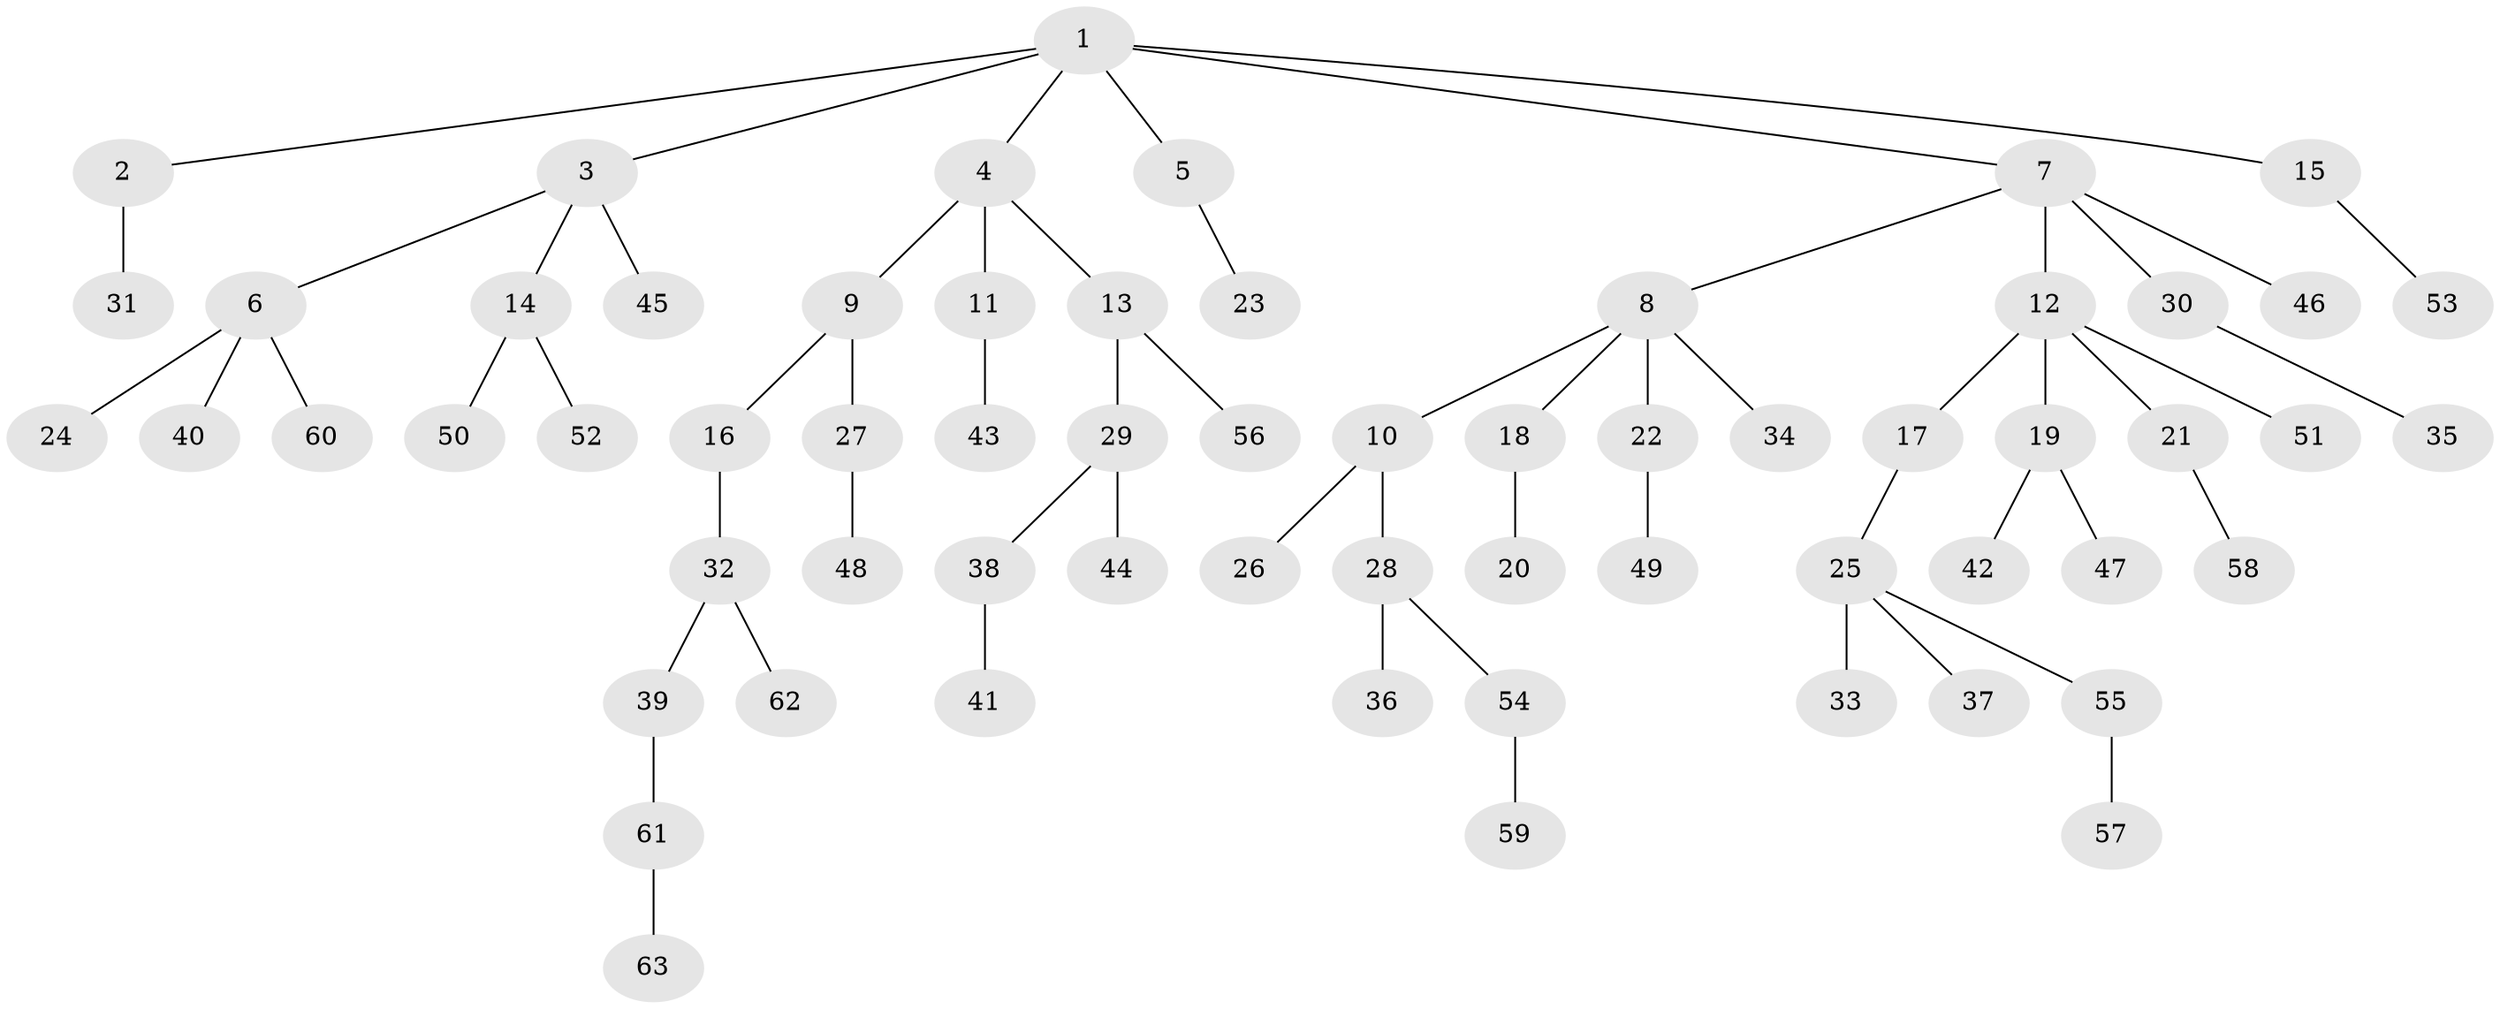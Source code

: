 // original degree distribution, {7: 0.008130081300813009, 2: 0.3089430894308943, 5: 0.04065040650406504, 3: 0.15447154471544716, 6: 0.016260162601626018, 4: 0.024390243902439025, 1: 0.44715447154471544}
// Generated by graph-tools (version 1.1) at 2025/51/03/04/25 22:51:47]
// undirected, 63 vertices, 62 edges
graph export_dot {
  node [color=gray90,style=filled];
  1;
  2;
  3;
  4;
  5;
  6;
  7;
  8;
  9;
  10;
  11;
  12;
  13;
  14;
  15;
  16;
  17;
  18;
  19;
  20;
  21;
  22;
  23;
  24;
  25;
  26;
  27;
  28;
  29;
  30;
  31;
  32;
  33;
  34;
  35;
  36;
  37;
  38;
  39;
  40;
  41;
  42;
  43;
  44;
  45;
  46;
  47;
  48;
  49;
  50;
  51;
  52;
  53;
  54;
  55;
  56;
  57;
  58;
  59;
  60;
  61;
  62;
  63;
  1 -- 2 [weight=1.0];
  1 -- 3 [weight=1.0];
  1 -- 4 [weight=1.0];
  1 -- 5 [weight=1.0];
  1 -- 7 [weight=1.0];
  1 -- 15 [weight=1.0];
  2 -- 31 [weight=2.0];
  3 -- 6 [weight=1.0];
  3 -- 14 [weight=1.0];
  3 -- 45 [weight=1.0];
  4 -- 9 [weight=2.0];
  4 -- 11 [weight=1.0];
  4 -- 13 [weight=1.0];
  5 -- 23 [weight=1.0];
  6 -- 24 [weight=2.0];
  6 -- 40 [weight=1.0];
  6 -- 60 [weight=1.0];
  7 -- 8 [weight=1.0];
  7 -- 12 [weight=1.0];
  7 -- 30 [weight=1.0];
  7 -- 46 [weight=1.0];
  8 -- 10 [weight=1.0];
  8 -- 18 [weight=1.0];
  8 -- 22 [weight=1.0];
  8 -- 34 [weight=1.0];
  9 -- 16 [weight=1.0];
  9 -- 27 [weight=1.0];
  10 -- 26 [weight=1.0];
  10 -- 28 [weight=1.0];
  11 -- 43 [weight=1.0];
  12 -- 17 [weight=1.0];
  12 -- 19 [weight=1.0];
  12 -- 21 [weight=1.0];
  12 -- 51 [weight=1.0];
  13 -- 29 [weight=1.0];
  13 -- 56 [weight=1.0];
  14 -- 50 [weight=1.0];
  14 -- 52 [weight=1.0];
  15 -- 53 [weight=1.0];
  16 -- 32 [weight=2.0];
  17 -- 25 [weight=1.0];
  18 -- 20 [weight=1.0];
  19 -- 42 [weight=1.0];
  19 -- 47 [weight=1.0];
  21 -- 58 [weight=1.0];
  22 -- 49 [weight=1.0];
  25 -- 33 [weight=4.0];
  25 -- 37 [weight=1.0];
  25 -- 55 [weight=1.0];
  27 -- 48 [weight=2.0];
  28 -- 36 [weight=2.0];
  28 -- 54 [weight=1.0];
  29 -- 38 [weight=2.0];
  29 -- 44 [weight=1.0];
  30 -- 35 [weight=2.0];
  32 -- 39 [weight=1.0];
  32 -- 62 [weight=1.0];
  38 -- 41 [weight=1.0];
  39 -- 61 [weight=1.0];
  54 -- 59 [weight=2.0];
  55 -- 57 [weight=2.0];
  61 -- 63 [weight=1.0];
}
